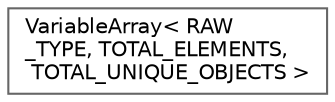 digraph "Graphical Class Hierarchy"
{
 // LATEX_PDF_SIZE
  bgcolor="transparent";
  edge [fontname=Helvetica,fontsize=10,labelfontname=Helvetica,labelfontsize=10];
  node [fontname=Helvetica,fontsize=10,shape=box,height=0.2,width=0.4];
  rankdir="LR";
  Node0 [id="Node000000",label="VariableArray\< RAW\l_TYPE, TOTAL_ELEMENTS,\l TOTAL_UNIQUE_OBJECTS \>",height=0.2,width=0.4,color="grey40", fillcolor="white", style="filled",URL="$class_variable_array.html",tooltip=" "];
}
